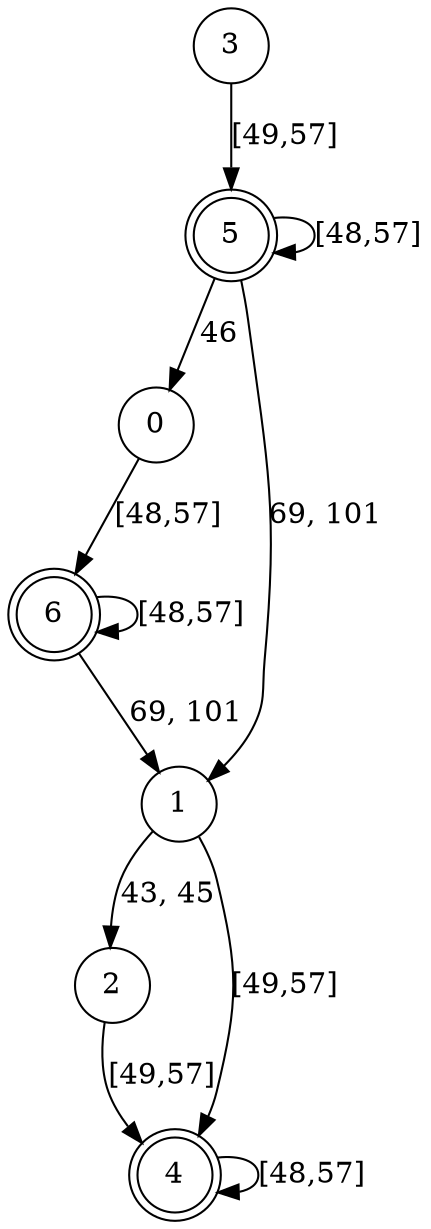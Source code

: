 digraph DFA {
        N0[label="0", shape=circle];
        N1[label="1", shape=circle];
        N2[label="2", shape=circle];
        N3[label="3", shape=circle];
        N4[label="4", shape=doublecircle];
        N5[label="5", shape=doublecircle];
        N6[label="6", shape=doublecircle];
        N0 -> N6[label="[48,57]"];
        N1 -> N2[label="43, 45"];
        N1 -> N4[label="[49,57]"];
        N2 -> N4[label="[49,57]"];
        N3 -> N5[label="[49,57]"];
        N4 -> N4[label="[48,57]"];
        N5 -> N0[label="46"];
        N5 -> N5[label="[48,57]"];
        N5 -> N1[label="69, 101"];
        N6 -> N1[label="69, 101"];
        N6 -> N6[label="[48,57]"];
}
